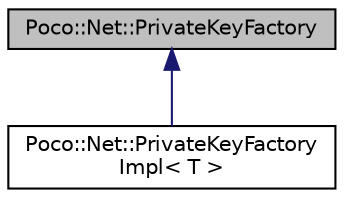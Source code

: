 digraph "Poco::Net::PrivateKeyFactory"
{
 // LATEX_PDF_SIZE
  edge [fontname="Helvetica",fontsize="10",labelfontname="Helvetica",labelfontsize="10"];
  node [fontname="Helvetica",fontsize="10",shape=record];
  Node1 [label="Poco::Net::PrivateKeyFactory",height=0.2,width=0.4,color="black", fillcolor="grey75", style="filled", fontcolor="black",tooltip=" "];
  Node1 -> Node2 [dir="back",color="midnightblue",fontsize="10",style="solid"];
  Node2 [label="Poco::Net::PrivateKeyFactory\lImpl\< T \>",height=0.2,width=0.4,color="black", fillcolor="white", style="filled",URL="$classPoco_1_1Net_1_1PrivateKeyFactoryImpl.html",tooltip=" "];
}
